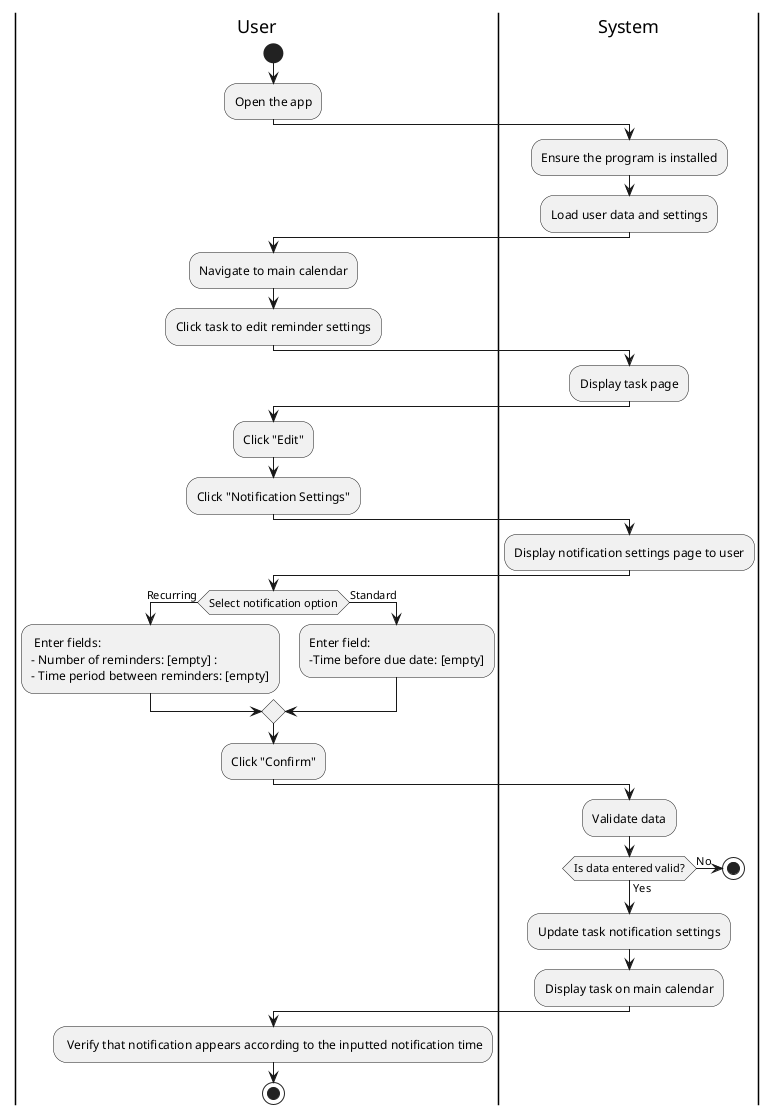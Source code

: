 @startuml
|User|
start
:Open the app; 

|System|
:Ensure the program is installed;
:Load user data and settings; 


|User|
:Navigate to main calendar;
:Click task to edit reminder settings;

|System|
:Display task page;

|User|
:Click "Edit";
:Click "Notification Settings"; 

|System|
:Display notification settings page to user;


|User|
if (Select notification option) then (Recurring)
: Enter fields: 
- Number of reminders: [empty] :
- Time period between reminders: [empty];

else (Standard)
:Enter field:
-Time before due date: [empty]; 

endif

:Click "Confirm";

|System|
:Validate data;
if (Is data entered valid?) then (Yes)

else (No)
  stop
 endif


|System|
:Update task notification settings; 
:Display task on main calendar;

|User|
: Verify that notification appears according to the inputted notification time; 

stop

@enduml
